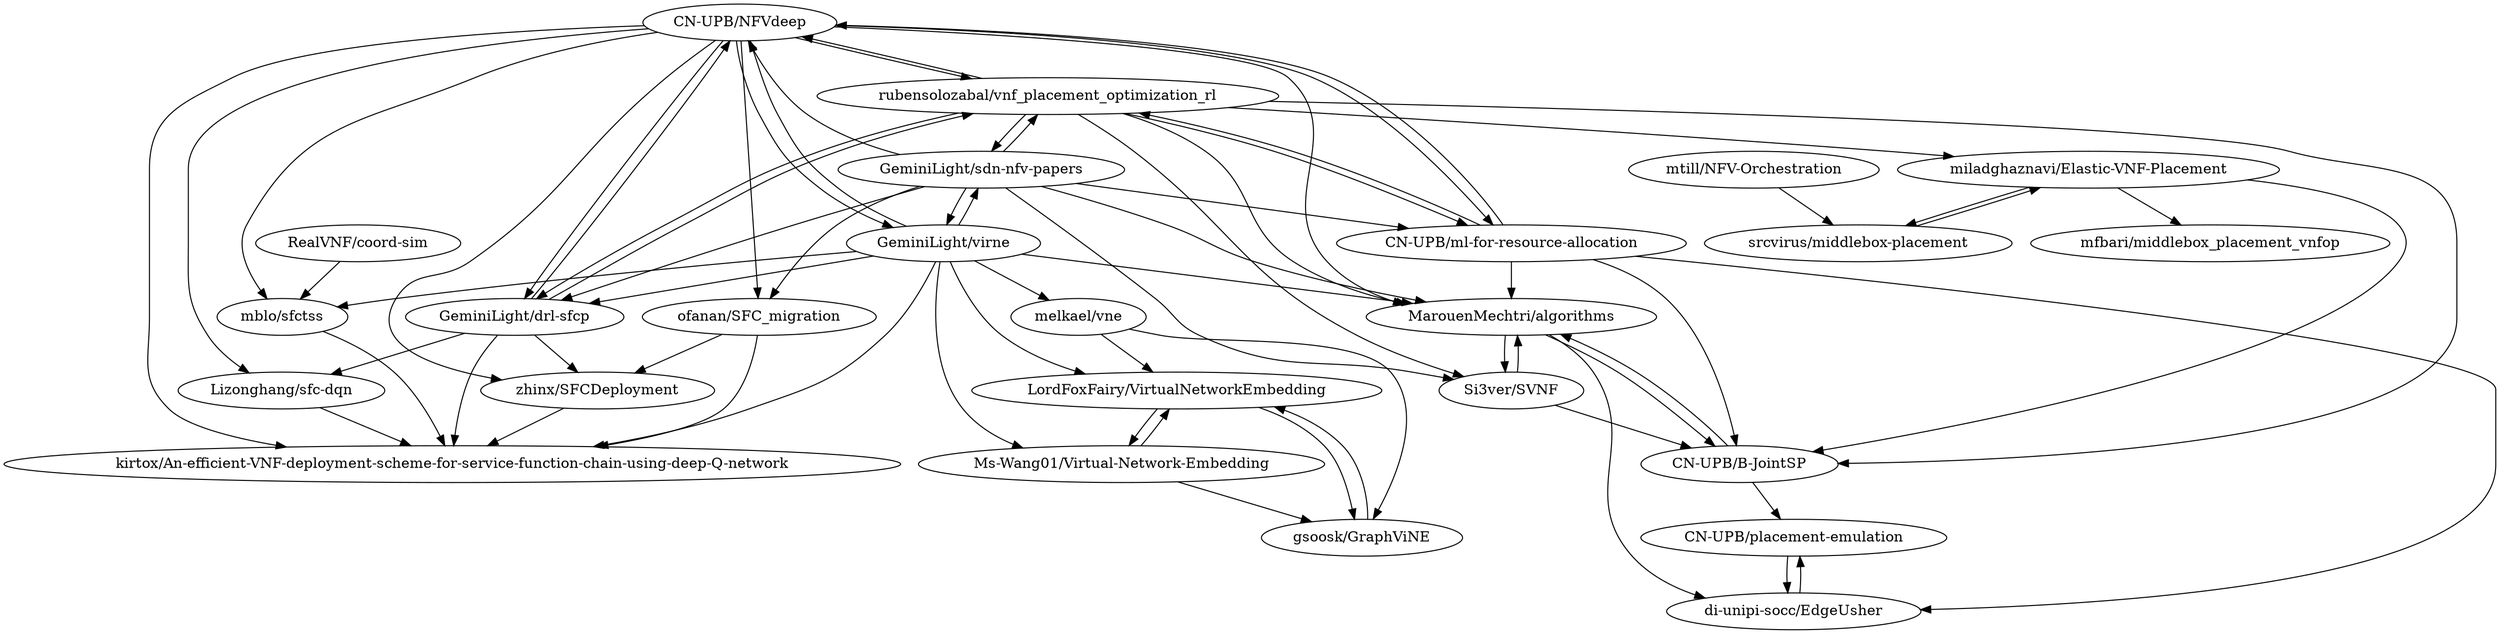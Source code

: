 digraph G {
"zhinx/SFCDeployment" -> "kirtox/An-efficient-VNF-deployment-scheme-for-service-function-chain-using-deep-Q-network"
"RealVNF/coord-sim" -> "mblo/sfctss"
"CN-UPB/B-JointSP" -> "MarouenMechtri/algorithms"
"CN-UPB/B-JointSP" -> "CN-UPB/placement-emulation"
"Si3ver/SVNF" -> "MarouenMechtri/algorithms"
"Si3ver/SVNF" -> "CN-UPB/B-JointSP"
"MarouenMechtri/algorithms" -> "Si3ver/SVNF"
"MarouenMechtri/algorithms" -> "CN-UPB/B-JointSP"
"MarouenMechtri/algorithms" -> "di-unipi-socc/EdgeUsher"
"rubensolozabal/vnf_placement_optimization_rl" -> "CN-UPB/NFVdeep"
"rubensolozabal/vnf_placement_optimization_rl" -> "MarouenMechtri/algorithms"
"rubensolozabal/vnf_placement_optimization_rl" -> "GeminiLight/drl-sfcp"
"rubensolozabal/vnf_placement_optimization_rl" -> "CN-UPB/B-JointSP"
"rubensolozabal/vnf_placement_optimization_rl" -> "Si3ver/SVNF"
"rubensolozabal/vnf_placement_optimization_rl" -> "CN-UPB/ml-for-resource-allocation"
"rubensolozabal/vnf_placement_optimization_rl" -> "miladghaznavi/Elastic-VNF-Placement"
"rubensolozabal/vnf_placement_optimization_rl" -> "GeminiLight/sdn-nfv-papers"
"di-unipi-socc/EdgeUsher" -> "CN-UPB/placement-emulation"
"Lizonghang/sfc-dqn" -> "kirtox/An-efficient-VNF-deployment-scheme-for-service-function-chain-using-deep-Q-network"
"CN-UPB/placement-emulation" -> "di-unipi-socc/EdgeUsher"
"mblo/sfctss" -> "kirtox/An-efficient-VNF-deployment-scheme-for-service-function-chain-using-deep-Q-network"
"CN-UPB/ml-for-resource-allocation" -> "MarouenMechtri/algorithms"
"CN-UPB/ml-for-resource-allocation" -> "CN-UPB/B-JointSP"
"CN-UPB/ml-for-resource-allocation" -> "CN-UPB/NFVdeep"
"CN-UPB/ml-for-resource-allocation" -> "rubensolozabal/vnf_placement_optimization_rl"
"CN-UPB/ml-for-resource-allocation" -> "di-unipi-socc/EdgeUsher"
"srcvirus/middlebox-placement" -> "miladghaznavi/Elastic-VNF-Placement"
"GeminiLight/sdn-nfv-papers" -> "GeminiLight/virne"
"GeminiLight/sdn-nfv-papers" -> "CN-UPB/NFVdeep"
"GeminiLight/sdn-nfv-papers" -> "rubensolozabal/vnf_placement_optimization_rl"
"GeminiLight/sdn-nfv-papers" -> "GeminiLight/drl-sfcp"
"GeminiLight/sdn-nfv-papers" -> "MarouenMechtri/algorithms"
"GeminiLight/sdn-nfv-papers" -> "CN-UPB/ml-for-resource-allocation"
"GeminiLight/sdn-nfv-papers" -> "Si3ver/SVNF"
"GeminiLight/sdn-nfv-papers" -> "ofanan/SFC_migration"
"miladghaznavi/Elastic-VNF-Placement" -> "mfbari/middlebox_placement_vnfop"
"miladghaznavi/Elastic-VNF-Placement" -> "srcvirus/middlebox-placement"
"miladghaznavi/Elastic-VNF-Placement" -> "CN-UPB/B-JointSP"
"ofanan/SFC_migration" -> "kirtox/An-efficient-VNF-deployment-scheme-for-service-function-chain-using-deep-Q-network"
"ofanan/SFC_migration" -> "zhinx/SFCDeployment"
"CN-UPB/NFVdeep" -> "GeminiLight/drl-sfcp"
"CN-UPB/NFVdeep" -> "kirtox/An-efficient-VNF-deployment-scheme-for-service-function-chain-using-deep-Q-network"
"CN-UPB/NFVdeep" -> "rubensolozabal/vnf_placement_optimization_rl"
"CN-UPB/NFVdeep" -> "ofanan/SFC_migration"
"CN-UPB/NFVdeep" -> "mblo/sfctss"
"CN-UPB/NFVdeep" -> "Lizonghang/sfc-dqn"
"CN-UPB/NFVdeep" -> "GeminiLight/virne"
"CN-UPB/NFVdeep" -> "CN-UPB/ml-for-resource-allocation"
"CN-UPB/NFVdeep" -> "zhinx/SFCDeployment"
"CN-UPB/NFVdeep" -> "MarouenMechtri/algorithms"
"GeminiLight/drl-sfcp" -> "CN-UPB/NFVdeep"
"GeminiLight/drl-sfcp" -> "rubensolozabal/vnf_placement_optimization_rl"
"GeminiLight/drl-sfcp" -> "kirtox/An-efficient-VNF-deployment-scheme-for-service-function-chain-using-deep-Q-network"
"GeminiLight/drl-sfcp" -> "Lizonghang/sfc-dqn"
"GeminiLight/drl-sfcp" -> "zhinx/SFCDeployment"
"LordFoxFairy/VirtualNetworkEmbedding" -> "Ms-Wang01/Virtual-Network-Embedding"
"LordFoxFairy/VirtualNetworkEmbedding" -> "gsoosk/GraphViNE"
"gsoosk/GraphViNE" -> "LordFoxFairy/VirtualNetworkEmbedding"
"GeminiLight/virne" -> "GeminiLight/sdn-nfv-papers"
"GeminiLight/virne" -> "CN-UPB/NFVdeep"
"GeminiLight/virne" -> "LordFoxFairy/VirtualNetworkEmbedding"
"GeminiLight/virne" -> "GeminiLight/drl-sfcp"
"GeminiLight/virne" -> "Ms-Wang01/Virtual-Network-Embedding"
"GeminiLight/virne" -> "melkael/vne"
"GeminiLight/virne" -> "kirtox/An-efficient-VNF-deployment-scheme-for-service-function-chain-using-deep-Q-network"
"GeminiLight/virne" -> "MarouenMechtri/algorithms"
"GeminiLight/virne" -> "mblo/sfctss"
"melkael/vne" -> "LordFoxFairy/VirtualNetworkEmbedding"
"melkael/vne" -> "gsoosk/GraphViNE"
"Ms-Wang01/Virtual-Network-Embedding" -> "LordFoxFairy/VirtualNetworkEmbedding"
"Ms-Wang01/Virtual-Network-Embedding" -> "gsoosk/GraphViNE"
"mtill/NFV-Orchestration" -> "srcvirus/middlebox-placement"
"zhinx/SFCDeployment" ["l"="4.71,45.9"]
"kirtox/An-efficient-VNF-deployment-scheme-for-service-function-chain-using-deep-Q-network" ["l"="4.715,45.893"]
"RealVNF/coord-sim" ["l"="4.752,45.911"]
"mblo/sfctss" ["l"="4.724,45.907"]
"CN-UPB/B-JointSP" ["l"="4.643,45.893"]
"MarouenMechtri/algorithms" ["l"="4.66,45.898"]
"CN-UPB/placement-emulation" ["l"="4.628,45.905"]
"Si3ver/SVNF" ["l"="4.655,45.885"]
"di-unipi-socc/EdgeUsher" ["l"="4.643,45.909"]
"rubensolozabal/vnf_placement_optimization_rl" ["l"="4.669,45.887"]
"CN-UPB/NFVdeep" ["l"="4.693,45.897"]
"GeminiLight/drl-sfcp" ["l"="4.693,45.887"]
"CN-UPB/ml-for-resource-allocation" ["l"="4.666,45.906"]
"miladghaznavi/Elastic-VNF-Placement" ["l"="4.636,45.875"]
"GeminiLight/sdn-nfv-papers" ["l"="4.679,45.897"]
"Lizonghang/sfc-dqn" ["l"="4.711,45.879"]
"srcvirus/middlebox-placement" ["l"="4.625,45.863"]
"GeminiLight/virne" ["l"="4.696,45.911"]
"ofanan/SFC_migration" ["l"="4.706,45.887"]
"mfbari/middlebox_placement_vnfop" ["l"="4.615,45.875"]
"LordFoxFairy/VirtualNetworkEmbedding" ["l"="4.711,45.93"]
"Ms-Wang01/Virtual-Network-Embedding" ["l"="4.698,45.927"]
"gsoosk/GraphViNE" ["l"="4.704,45.94"]
"melkael/vne" ["l"="4.691,45.933"]
"mtill/NFV-Orchestration" ["l"="4.609,45.851"]
}
